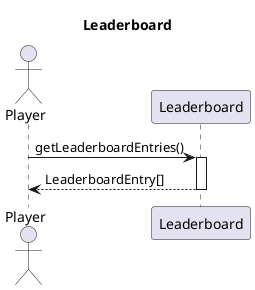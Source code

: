 @startuml
title Leaderboard

autoactivate on

actor Player

Player -> Leaderboard : getLeaderboardEntries()

Leaderboard --> Player: LeaderboardEntry[]

@enduml
